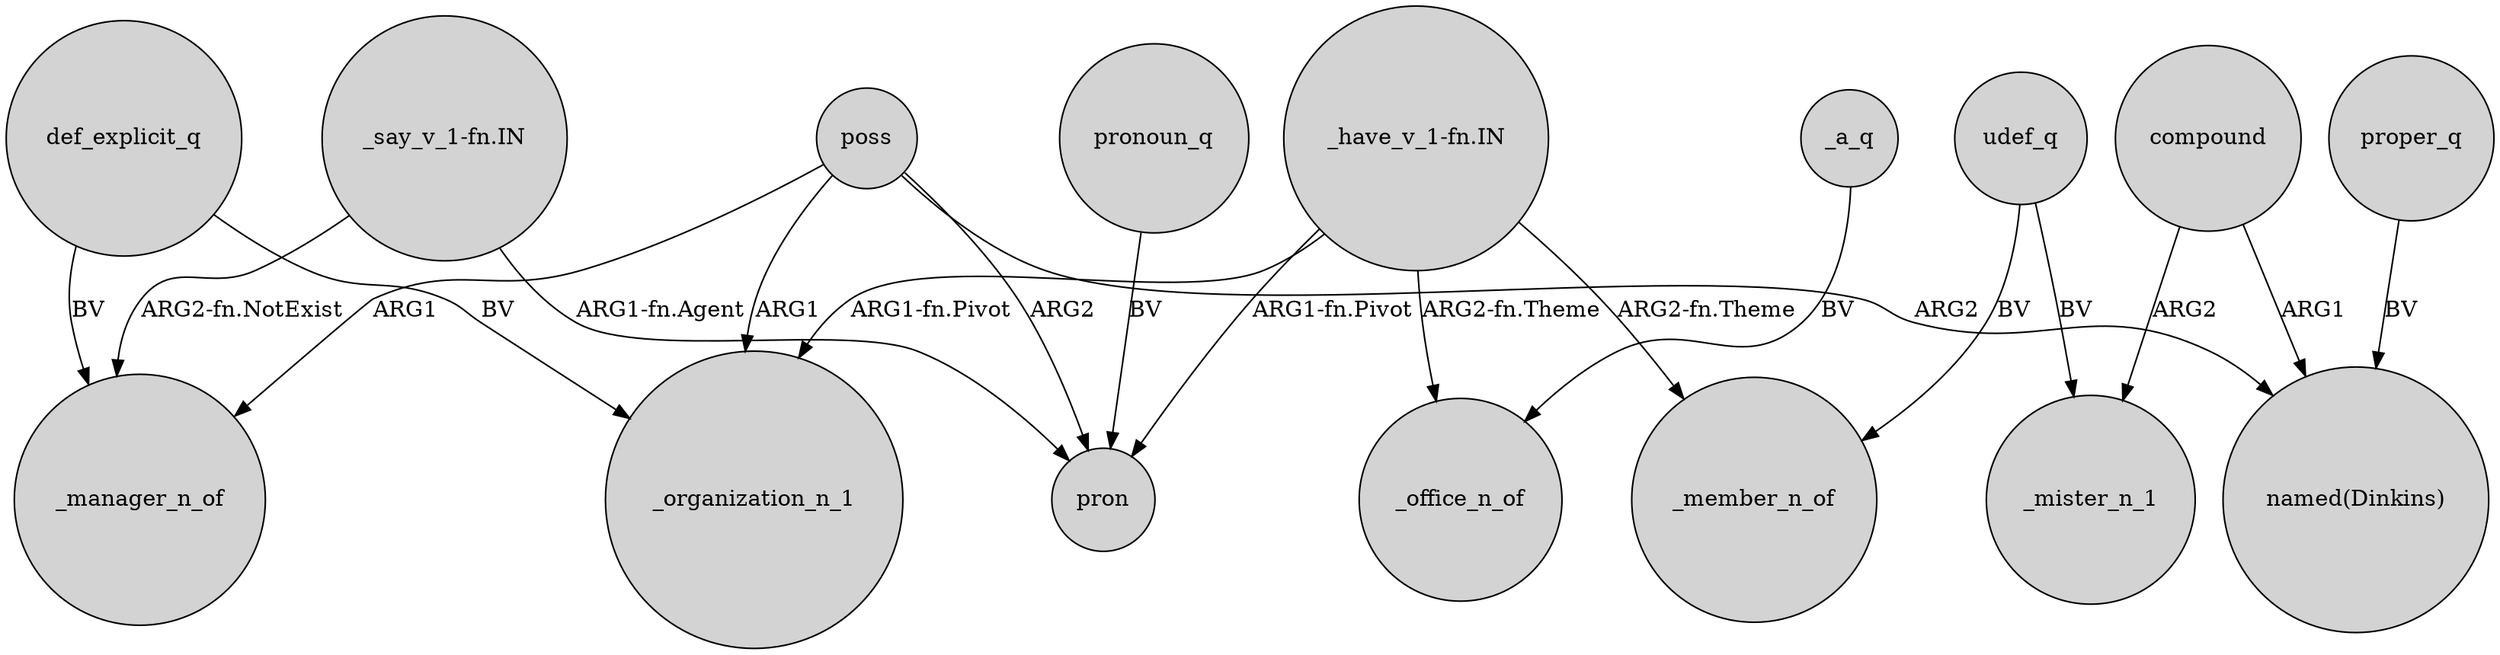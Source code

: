 digraph {
	node [shape=circle style=filled]
	poss -> pron [label=ARG2]
	compound -> _mister_n_1 [label=ARG2]
	udef_q -> _mister_n_1 [label=BV]
	"_say_v_1-fn.IN" -> pron [label="ARG1-fn.Agent"]
	"_have_v_1-fn.IN" -> pron [label="ARG1-fn.Pivot"]
	compound -> "named(Dinkins)" [label=ARG1]
	pronoun_q -> pron [label=BV]
	"_say_v_1-fn.IN" -> _manager_n_of [label="ARG2-fn.NotExist"]
	def_explicit_q -> _manager_n_of [label=BV]
	udef_q -> _member_n_of [label=BV]
	poss -> _manager_n_of [label=ARG1]
	"_have_v_1-fn.IN" -> _member_n_of [label="ARG2-fn.Theme"]
	poss -> _organization_n_1 [label=ARG1]
	poss -> "named(Dinkins)" [label=ARG2]
	_a_q -> _office_n_of [label=BV]
	"_have_v_1-fn.IN" -> _organization_n_1 [label="ARG1-fn.Pivot"]
	def_explicit_q -> _organization_n_1 [label=BV]
	proper_q -> "named(Dinkins)" [label=BV]
	"_have_v_1-fn.IN" -> _office_n_of [label="ARG2-fn.Theme"]
}
